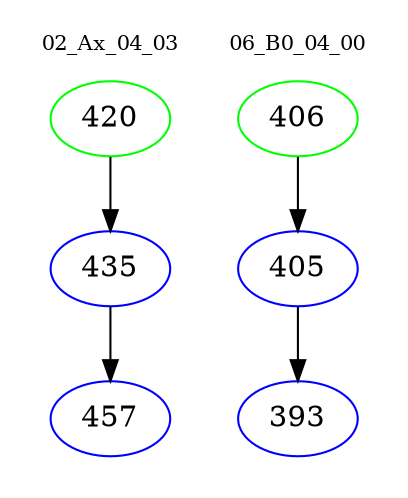 digraph{
subgraph cluster_0 {
color = white
label = "02_Ax_04_03";
fontsize=10;
T0_420 [label="420", color="green"]
T0_420 -> T0_435 [color="black"]
T0_435 [label="435", color="blue"]
T0_435 -> T0_457 [color="black"]
T0_457 [label="457", color="blue"]
}
subgraph cluster_1 {
color = white
label = "06_B0_04_00";
fontsize=10;
T1_406 [label="406", color="green"]
T1_406 -> T1_405 [color="black"]
T1_405 [label="405", color="blue"]
T1_405 -> T1_393 [color="black"]
T1_393 [label="393", color="blue"]
}
}
